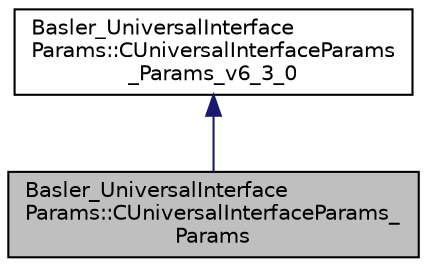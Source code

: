 digraph "Basler_UniversalInterfaceParams::CUniversalInterfaceParams_Params"
{
  edge [fontname="Helvetica",fontsize="10",labelfontname="Helvetica",labelfontsize="10"];
  node [fontname="Helvetica",fontsize="10",shape=record];
  Node1 [label="Basler_UniversalInterface\lParams::CUniversalInterfaceParams_\lParams",height=0.2,width=0.4,color="black", fillcolor="grey75", style="filled", fontcolor="black"];
  Node2 -> Node1 [dir="back",color="midnightblue",fontsize="10",style="solid",fontname="Helvetica"];
  Node2 [label="Basler_UniversalInterface\lParams::CUniversalInterfaceParams\l_Params_v6_3_0",height=0.2,width=0.4,color="black", fillcolor="white", style="filled",URL="$class_basler___universal_interface_params_1_1_c_universal_interface_params___params__v6__3__0.html",tooltip="A parameter class containing all parameters as members that are available for pylon interfaces..."];
}

